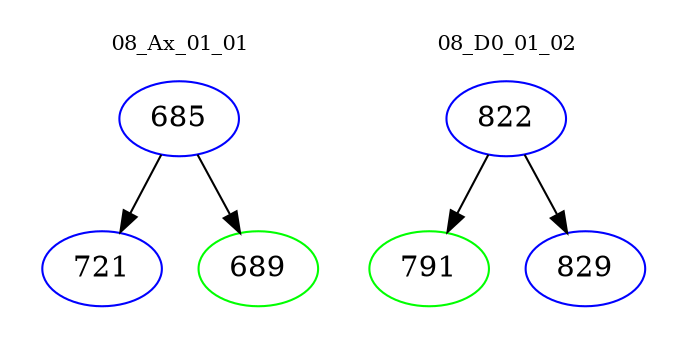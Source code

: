 digraph{
subgraph cluster_0 {
color = white
label = "08_Ax_01_01";
fontsize=10;
T0_685 [label="685", color="blue"]
T0_685 -> T0_721 [color="black"]
T0_721 [label="721", color="blue"]
T0_685 -> T0_689 [color="black"]
T0_689 [label="689", color="green"]
}
subgraph cluster_1 {
color = white
label = "08_D0_01_02";
fontsize=10;
T1_822 [label="822", color="blue"]
T1_822 -> T1_791 [color="black"]
T1_791 [label="791", color="green"]
T1_822 -> T1_829 [color="black"]
T1_829 [label="829", color="blue"]
}
}
